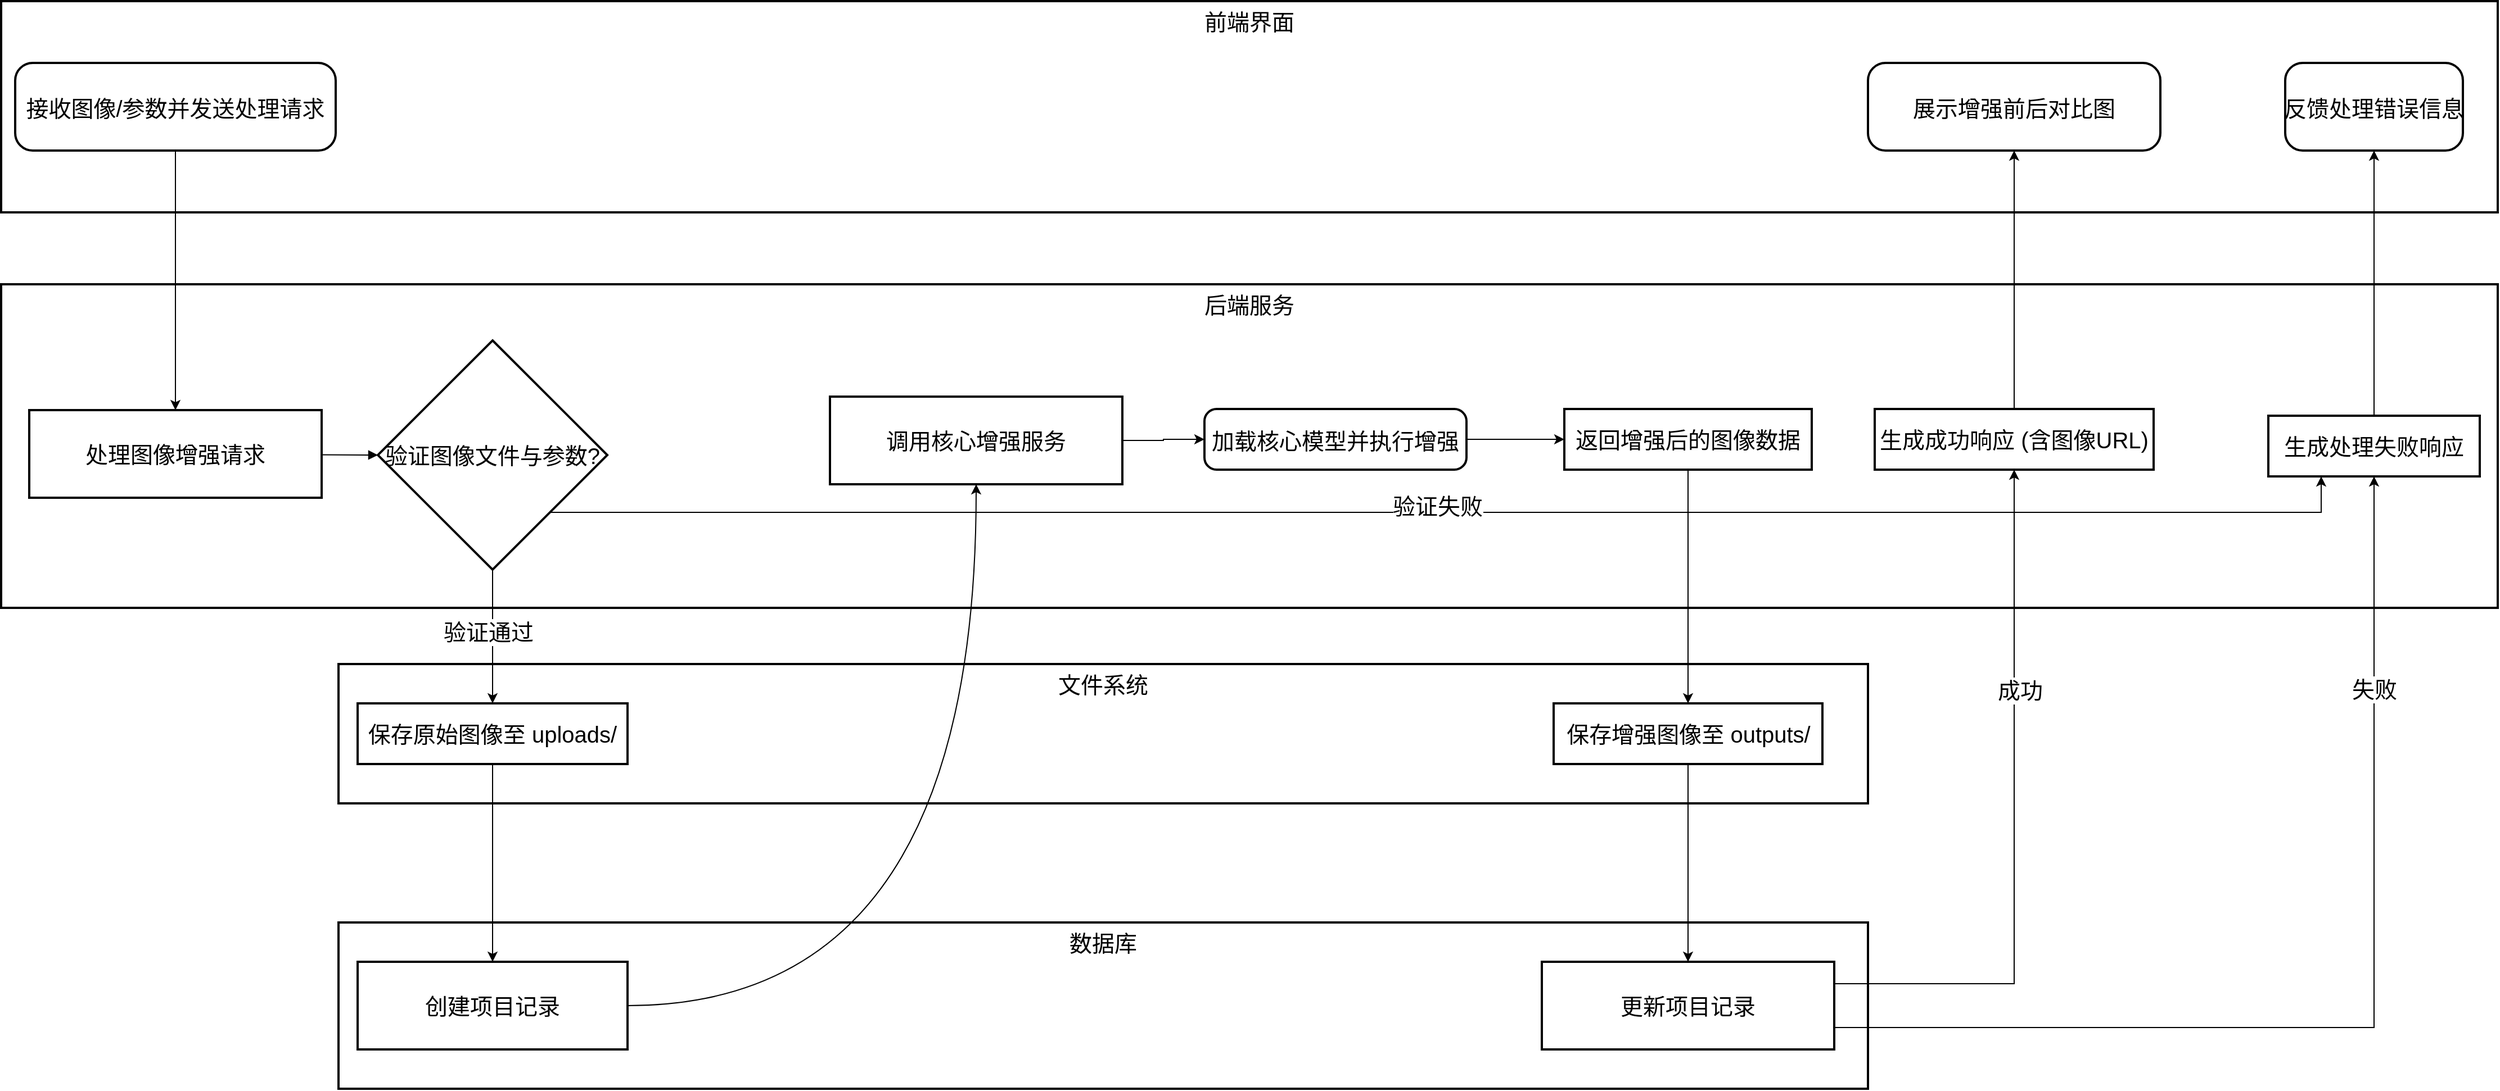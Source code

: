 <mxfile version="26.2.15">
  <diagram name="第 1 页" id="3EJtbv37iB2adPKTSykg">
    <mxGraphModel dx="1487" dy="2449" grid="1" gridSize="10" guides="1" tooltips="1" connect="1" arrows="1" fold="1" page="1" pageScale="1" pageWidth="827" pageHeight="1169" math="0" shadow="0">
      <root>
        <mxCell id="0" />
        <mxCell id="1" parent="0" />
        <mxCell id="a7DJOjHJFXQFd17sZ_x1-36" value="数据库" style="whiteSpace=wrap;strokeWidth=2;verticalAlign=top;fontSize=20;" vertex="1" parent="1">
          <mxGeometry x="1340" y="530" width="1360" height="148" as="geometry" />
        </mxCell>
        <mxCell id="a7DJOjHJFXQFd17sZ_x1-37" value="文件系统" style="whiteSpace=wrap;strokeWidth=2;verticalAlign=top;fontSize=20;" vertex="1" parent="1">
          <mxGeometry x="1340" y="300" width="1360" height="124" as="geometry" />
        </mxCell>
        <mxCell id="a7DJOjHJFXQFd17sZ_x1-38" value="核心增强模块" style="whiteSpace=wrap;strokeWidth=2;fontSize=20;" vertex="1" parent="1">
          <mxGeometry x="2112" y="38" width="594" height="124" as="geometry" />
        </mxCell>
        <mxCell id="a7DJOjHJFXQFd17sZ_x1-39" value="后端服务" style="whiteSpace=wrap;strokeWidth=2;verticalAlign=top;fontSize=20;" vertex="1" parent="1">
          <mxGeometry x="1040" y="-38" width="2220" height="288" as="geometry" />
        </mxCell>
        <mxCell id="a7DJOjHJFXQFd17sZ_x1-40" value="前端界面" style="whiteSpace=wrap;strokeWidth=2;verticalAlign=top;fontSize=20;" vertex="1" parent="1">
          <mxGeometry x="1040" y="-290" width="2220" height="188" as="geometry" />
        </mxCell>
        <mxCell id="a7DJOjHJFXQFd17sZ_x1-71" style="edgeStyle=orthogonalEdgeStyle;rounded=0;orthogonalLoop=1;jettySize=auto;html=1;exitX=0.5;exitY=1;exitDx=0;exitDy=0;entryX=0.5;entryY=0;entryDx=0;entryDy=0;fontSize=20;" edge="1" parent="1" source="a7DJOjHJFXQFd17sZ_x1-41" target="a7DJOjHJFXQFd17sZ_x1-44">
          <mxGeometry relative="1" as="geometry" />
        </mxCell>
        <mxCell id="a7DJOjHJFXQFd17sZ_x1-41" value="接收图像/参数并发送处理请求" style="rounded=1;arcSize=20;strokeWidth=2;fontSize=20;" vertex="1" parent="1">
          <mxGeometry x="1052.5" y="-235" width="285" height="78" as="geometry" />
        </mxCell>
        <mxCell id="a7DJOjHJFXQFd17sZ_x1-42" value="展示增强前后对比图" style="rounded=1;arcSize=20;strokeWidth=2;fontSize=20;" vertex="1" parent="1">
          <mxGeometry x="2700" y="-235" width="260" height="78" as="geometry" />
        </mxCell>
        <mxCell id="a7DJOjHJFXQFd17sZ_x1-43" value="反馈处理错误信息" style="rounded=1;arcSize=20;strokeWidth=2;fontSize=20;" vertex="1" parent="1">
          <mxGeometry x="3071" y="-235" width="158" height="78" as="geometry" />
        </mxCell>
        <mxCell id="a7DJOjHJFXQFd17sZ_x1-44" value="处理图像增强请求" style="whiteSpace=wrap;strokeWidth=2;fontSize=20;" vertex="1" parent="1">
          <mxGeometry x="1065" y="74" width="260" height="78" as="geometry" />
        </mxCell>
        <mxCell id="a7DJOjHJFXQFd17sZ_x1-107" style="edgeStyle=orthogonalEdgeStyle;rounded=0;orthogonalLoop=1;jettySize=auto;html=1;exitX=0.5;exitY=1;exitDx=0;exitDy=0;fontSize=20;" edge="1" parent="1" source="a7DJOjHJFXQFd17sZ_x1-45" target="a7DJOjHJFXQFd17sZ_x1-52">
          <mxGeometry relative="1" as="geometry" />
        </mxCell>
        <mxCell id="a7DJOjHJFXQFd17sZ_x1-120" value="验证通过" style="edgeLabel;html=1;align=center;verticalAlign=middle;resizable=0;points=[];fontSize=20;" vertex="1" connectable="0" parent="a7DJOjHJFXQFd17sZ_x1-107">
          <mxGeometry x="-0.076" y="-4" relative="1" as="geometry">
            <mxPoint as="offset" />
          </mxGeometry>
        </mxCell>
        <mxCell id="a7DJOjHJFXQFd17sZ_x1-122" style="edgeStyle=orthogonalEdgeStyle;rounded=0;orthogonalLoop=1;jettySize=auto;html=1;exitX=1;exitY=1;exitDx=0;exitDy=0;entryX=0.25;entryY=1;entryDx=0;entryDy=0;fontSize=20;" edge="1" parent="1" source="a7DJOjHJFXQFd17sZ_x1-45" target="a7DJOjHJFXQFd17sZ_x1-49">
          <mxGeometry relative="1" as="geometry" />
        </mxCell>
        <mxCell id="a7DJOjHJFXQFd17sZ_x1-124" value="验证失败" style="edgeLabel;html=1;align=center;verticalAlign=middle;resizable=0;points=[];fontSize=20;" vertex="1" connectable="0" parent="a7DJOjHJFXQFd17sZ_x1-122">
          <mxGeometry x="-0.018" y="7" relative="1" as="geometry">
            <mxPoint y="1" as="offset" />
          </mxGeometry>
        </mxCell>
        <mxCell id="a7DJOjHJFXQFd17sZ_x1-45" value="验证图像文件与参数?" style="rhombus;strokeWidth=2;whiteSpace=wrap;fontSize=20;" vertex="1" parent="1">
          <mxGeometry x="1375" y="12" width="204" height="204" as="geometry" />
        </mxCell>
        <mxCell id="a7DJOjHJFXQFd17sZ_x1-113" style="edgeStyle=orthogonalEdgeStyle;rounded=0;orthogonalLoop=1;jettySize=auto;html=1;exitX=1;exitY=0.5;exitDx=0;exitDy=0;entryX=0;entryY=0.5;entryDx=0;entryDy=0;fontSize=20;" edge="1" parent="1" source="a7DJOjHJFXQFd17sZ_x1-46" target="a7DJOjHJFXQFd17sZ_x1-50">
          <mxGeometry relative="1" as="geometry" />
        </mxCell>
        <mxCell id="a7DJOjHJFXQFd17sZ_x1-46" value="调用核心增强服务" style="whiteSpace=wrap;strokeWidth=2;fontSize=20;" vertex="1" parent="1">
          <mxGeometry x="1777" y="62" width="260" height="78" as="geometry" />
        </mxCell>
        <mxCell id="a7DJOjHJFXQFd17sZ_x1-118" style="edgeStyle=orthogonalEdgeStyle;rounded=0;orthogonalLoop=1;jettySize=auto;html=1;exitX=0.5;exitY=0;exitDx=0;exitDy=0;entryX=0.5;entryY=1;entryDx=0;entryDy=0;fontSize=20;" edge="1" parent="1" source="a7DJOjHJFXQFd17sZ_x1-48" target="a7DJOjHJFXQFd17sZ_x1-42">
          <mxGeometry relative="1" as="geometry" />
        </mxCell>
        <mxCell id="a7DJOjHJFXQFd17sZ_x1-48" value="生成成功响应 (含图像URL)" style="whiteSpace=wrap;strokeWidth=2;fontSize=20;" vertex="1" parent="1">
          <mxGeometry x="2706" y="73" width="248" height="54" as="geometry" />
        </mxCell>
        <mxCell id="a7DJOjHJFXQFd17sZ_x1-119" style="edgeStyle=orthogonalEdgeStyle;rounded=0;orthogonalLoop=1;jettySize=auto;html=1;exitX=0.5;exitY=0;exitDx=0;exitDy=0;fontSize=20;" edge="1" parent="1" source="a7DJOjHJFXQFd17sZ_x1-49" target="a7DJOjHJFXQFd17sZ_x1-43">
          <mxGeometry relative="1" as="geometry" />
        </mxCell>
        <mxCell id="a7DJOjHJFXQFd17sZ_x1-49" value="生成处理失败响应" style="whiteSpace=wrap;strokeWidth=2;fontSize=20;" vertex="1" parent="1">
          <mxGeometry x="3056" y="79" width="188" height="54" as="geometry" />
        </mxCell>
        <mxCell id="a7DJOjHJFXQFd17sZ_x1-114" style="edgeStyle=orthogonalEdgeStyle;rounded=0;orthogonalLoop=1;jettySize=auto;html=1;exitX=1;exitY=0.5;exitDx=0;exitDy=0;entryX=0;entryY=0.5;entryDx=0;entryDy=0;fontSize=20;" edge="1" parent="1" source="a7DJOjHJFXQFd17sZ_x1-50" target="a7DJOjHJFXQFd17sZ_x1-51">
          <mxGeometry relative="1" as="geometry" />
        </mxCell>
        <mxCell id="a7DJOjHJFXQFd17sZ_x1-50" value="加载核心模型并执行增强" style="rounded=1;arcSize=20;strokeWidth=2;fontSize=20;" vertex="1" parent="1">
          <mxGeometry x="2110" y="73" width="233" height="54" as="geometry" />
        </mxCell>
        <mxCell id="a7DJOjHJFXQFd17sZ_x1-111" style="edgeStyle=orthogonalEdgeStyle;rounded=0;orthogonalLoop=1;jettySize=auto;html=1;exitX=0.5;exitY=1;exitDx=0;exitDy=0;entryX=0.5;entryY=0;entryDx=0;entryDy=0;fontSize=20;" edge="1" parent="1" source="a7DJOjHJFXQFd17sZ_x1-51" target="a7DJOjHJFXQFd17sZ_x1-53">
          <mxGeometry relative="1" as="geometry" />
        </mxCell>
        <mxCell id="a7DJOjHJFXQFd17sZ_x1-51" value="返回增强后的图像数据" style="whiteSpace=wrap;strokeWidth=2;fontSize=20;" vertex="1" parent="1">
          <mxGeometry x="2430" y="73" width="220" height="54" as="geometry" />
        </mxCell>
        <mxCell id="a7DJOjHJFXQFd17sZ_x1-108" style="edgeStyle=orthogonalEdgeStyle;rounded=0;orthogonalLoop=1;jettySize=auto;html=1;exitX=0.5;exitY=1;exitDx=0;exitDy=0;fontSize=20;" edge="1" parent="1" source="a7DJOjHJFXQFd17sZ_x1-52" target="a7DJOjHJFXQFd17sZ_x1-54">
          <mxGeometry relative="1" as="geometry" />
        </mxCell>
        <mxCell id="a7DJOjHJFXQFd17sZ_x1-52" value="保存原始图像至 uploads/" style="whiteSpace=wrap;strokeWidth=2;fontSize=20;" vertex="1" parent="1">
          <mxGeometry x="1357" y="335" width="240" height="54" as="geometry" />
        </mxCell>
        <mxCell id="a7DJOjHJFXQFd17sZ_x1-112" style="edgeStyle=orthogonalEdgeStyle;rounded=0;orthogonalLoop=1;jettySize=auto;html=1;exitX=0.5;exitY=1;exitDx=0;exitDy=0;entryX=0.5;entryY=0;entryDx=0;entryDy=0;fontSize=20;" edge="1" parent="1" source="a7DJOjHJFXQFd17sZ_x1-53" target="a7DJOjHJFXQFd17sZ_x1-55">
          <mxGeometry relative="1" as="geometry" />
        </mxCell>
        <mxCell id="a7DJOjHJFXQFd17sZ_x1-53" value="保存增强图像至 outputs/" style="whiteSpace=wrap;strokeWidth=2;fontSize=20;" vertex="1" parent="1">
          <mxGeometry x="2420.5" y="335" width="239" height="54" as="geometry" />
        </mxCell>
        <mxCell id="a7DJOjHJFXQFd17sZ_x1-117" style="edgeStyle=orthogonalEdgeStyle;rounded=0;orthogonalLoop=1;jettySize=auto;html=1;exitX=1;exitY=0.5;exitDx=0;exitDy=0;curved=1;fontSize=20;" edge="1" parent="1" source="a7DJOjHJFXQFd17sZ_x1-54" target="a7DJOjHJFXQFd17sZ_x1-46">
          <mxGeometry relative="1" as="geometry" />
        </mxCell>
        <mxCell id="a7DJOjHJFXQFd17sZ_x1-54" value="创建项目记录" style="whiteSpace=wrap;strokeWidth=2;fontSize=20;" vertex="1" parent="1">
          <mxGeometry x="1357" y="565" width="240" height="78" as="geometry" />
        </mxCell>
        <mxCell id="a7DJOjHJFXQFd17sZ_x1-115" style="edgeStyle=orthogonalEdgeStyle;rounded=0;orthogonalLoop=1;jettySize=auto;html=1;exitX=1;exitY=0.25;exitDx=0;exitDy=0;entryX=0.5;entryY=1;entryDx=0;entryDy=0;fontSize=20;" edge="1" parent="1" source="a7DJOjHJFXQFd17sZ_x1-55" target="a7DJOjHJFXQFd17sZ_x1-48">
          <mxGeometry relative="1" as="geometry" />
        </mxCell>
        <mxCell id="a7DJOjHJFXQFd17sZ_x1-125" value="成功" style="edgeLabel;html=1;align=center;verticalAlign=middle;resizable=0;points=[];fontSize=20;" vertex="1" connectable="0" parent="a7DJOjHJFXQFd17sZ_x1-115">
          <mxGeometry x="0.365" y="-5" relative="1" as="geometry">
            <mxPoint as="offset" />
          </mxGeometry>
        </mxCell>
        <mxCell id="a7DJOjHJFXQFd17sZ_x1-116" style="edgeStyle=orthogonalEdgeStyle;rounded=0;orthogonalLoop=1;jettySize=auto;html=1;exitX=1;exitY=0.75;exitDx=0;exitDy=0;entryX=0.5;entryY=1;entryDx=0;entryDy=0;fontSize=20;" edge="1" parent="1" source="a7DJOjHJFXQFd17sZ_x1-55" target="a7DJOjHJFXQFd17sZ_x1-49">
          <mxGeometry relative="1" as="geometry" />
        </mxCell>
        <mxCell id="a7DJOjHJFXQFd17sZ_x1-127" value="失败" style="edgeLabel;html=1;align=center;verticalAlign=middle;resizable=0;points=[];fontSize=20;" vertex="1" connectable="0" parent="a7DJOjHJFXQFd17sZ_x1-116">
          <mxGeometry x="0.585" y="-3" relative="1" as="geometry">
            <mxPoint x="-3" y="-13" as="offset" />
          </mxGeometry>
        </mxCell>
        <mxCell id="a7DJOjHJFXQFd17sZ_x1-55" value="更新项目记录" style="whiteSpace=wrap;strokeWidth=2;fontSize=20;" vertex="1" parent="1">
          <mxGeometry x="2410" y="565" width="260" height="78" as="geometry" />
        </mxCell>
        <mxCell id="a7DJOjHJFXQFd17sZ_x1-57" value="" style="curved=1;startArrow=none;endArrow=block;exitX=1;exitY=0.51;entryX=0;entryY=0.5;rounded=0;fontSize=20;" edge="1" parent="1" source="a7DJOjHJFXQFd17sZ_x1-44" target="a7DJOjHJFXQFd17sZ_x1-45">
          <mxGeometry relative="1" as="geometry">
            <Array as="points" />
          </mxGeometry>
        </mxCell>
      </root>
    </mxGraphModel>
  </diagram>
</mxfile>
